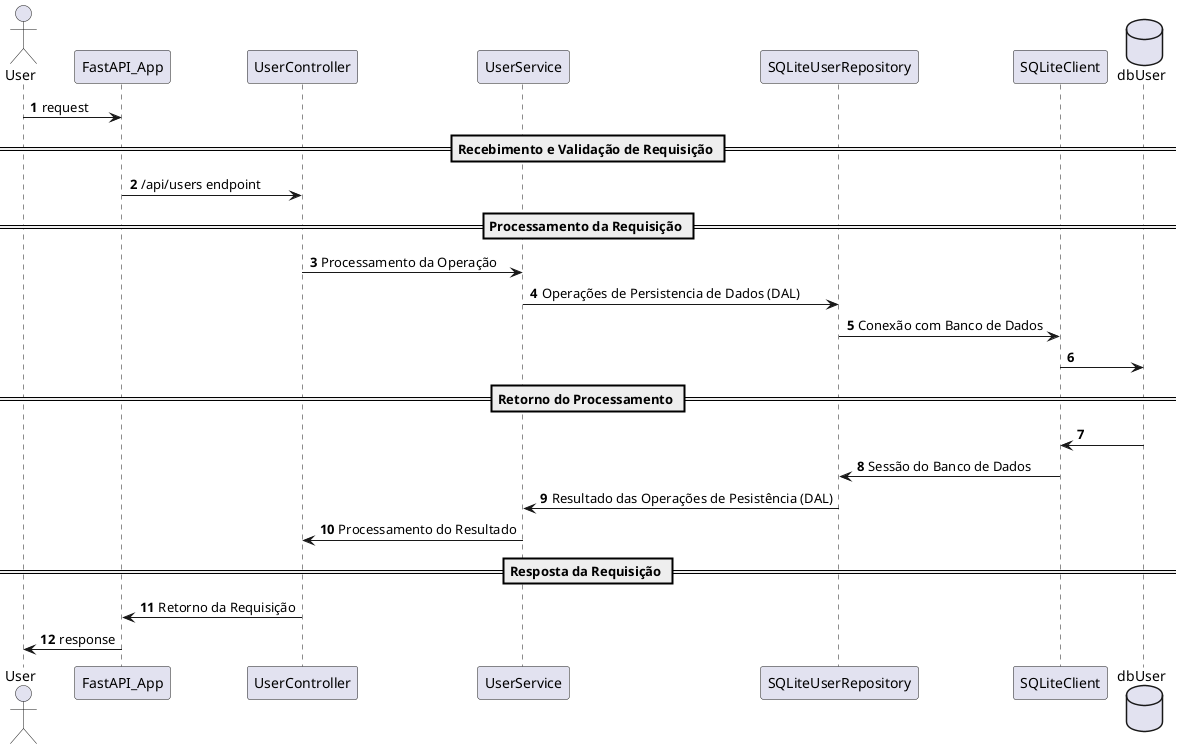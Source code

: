 @startuml
autonumber
actor User

User -> FastAPI_App : request
== Recebimento e Validação de Requisição ==
FastAPI_App -> UserController : /api/users endpoint
== Processamento da Requisição ==
UserController -> UserService : Processamento da Operação
UserService -> SQLiteUserRepository : Operações de Persistencia de Dados (DAL)
SQLiteUserRepository -> SQLiteClient : Conexão com Banco de Dados
database dbUser
SQLiteClient -> dbUser
== Retorno do Processamento ==
dbUser -> SQLiteClient
SQLiteClient -> SQLiteUserRepository : Sessão do Banco de Dados
SQLiteUserRepository -> UserService : Resultado das Operações de Pesistência (DAL)
UserService -> UserController : Processamento do Resultado
== Resposta da Requisição ==
UserController -> FastAPI_App : Retorno da Requisição
FastAPI_App -> User : response
@enduml